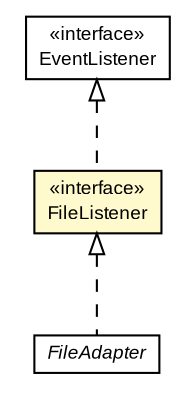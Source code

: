#!/usr/local/bin/dot
#
# Class diagram 
# Generated by UMLGraph version R5_6-24-gf6e263 (http://www.umlgraph.org/)
#

digraph G {
	edge [fontname="arial",fontsize=10,labelfontname="arial",labelfontsize=10];
	node [fontname="arial",fontsize=10,shape=plaintext];
	nodesep=0.25;
	ranksep=0.5;
	// org.gservlet.FileListener
	c1020 [label=<<table title="org.gservlet.FileListener" border="0" cellborder="1" cellspacing="0" cellpadding="2" port="p" bgcolor="lemonChiffon" href="./FileListener.html">
		<tr><td><table border="0" cellspacing="0" cellpadding="1">
<tr><td align="center" balign="center"> &#171;interface&#187; </td></tr>
<tr><td align="center" balign="center"> FileListener </td></tr>
		</table></td></tr>
		</table>>, URL="./FileListener.html", fontname="arial", fontcolor="black", fontsize=9.0];
	// org.gservlet.FileAdapter
	c1022 [label=<<table title="org.gservlet.FileAdapter" border="0" cellborder="1" cellspacing="0" cellpadding="2" port="p" href="./FileAdapter.html">
		<tr><td><table border="0" cellspacing="0" cellpadding="1">
<tr><td align="center" balign="center"><font face="arial italic"> FileAdapter </font></td></tr>
		</table></td></tr>
		</table>>, URL="./FileAdapter.html", fontname="arial", fontcolor="black", fontsize=9.0];
	//org.gservlet.FileListener implements java.util.EventListener
	c1053:p -> c1020:p [dir=back,arrowtail=empty,style=dashed];
	//org.gservlet.FileAdapter implements org.gservlet.FileListener
	c1020:p -> c1022:p [dir=back,arrowtail=empty,style=dashed];
	// java.util.EventListener
	c1053 [label=<<table title="java.util.EventListener" border="0" cellborder="1" cellspacing="0" cellpadding="2" port="p" href="http://java.sun.com/j2se/1.4.2/docs/api/java/util/EventListener.html">
		<tr><td><table border="0" cellspacing="0" cellpadding="1">
<tr><td align="center" balign="center"> &#171;interface&#187; </td></tr>
<tr><td align="center" balign="center"> EventListener </td></tr>
		</table></td></tr>
		</table>>, URL="http://java.sun.com/j2se/1.4.2/docs/api/java/util/EventListener.html", fontname="arial", fontcolor="black", fontsize=9.0];
}

